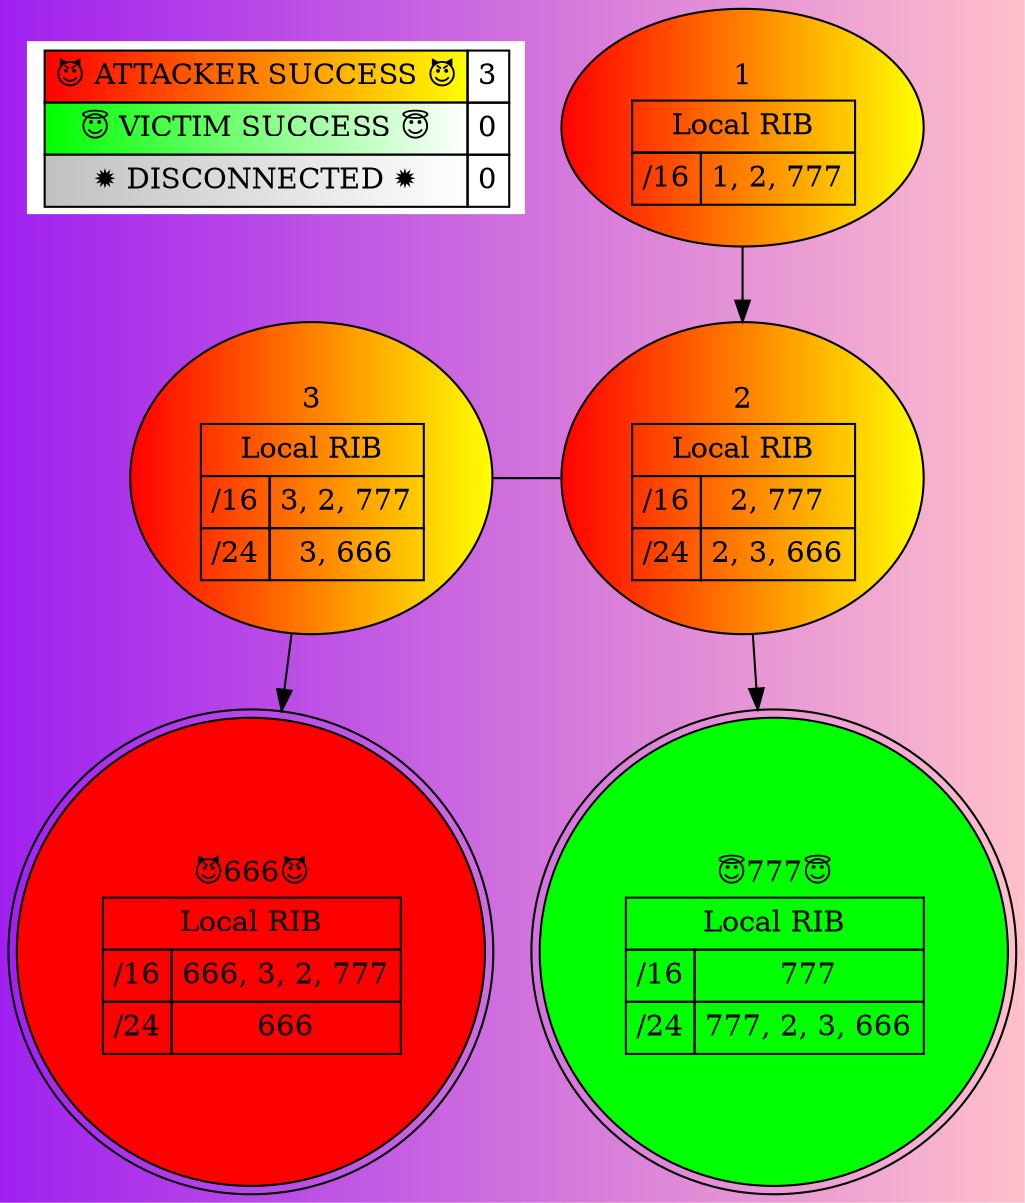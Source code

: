 digraph {
	bgcolor="purple:pink"
	Legend [label=<<TABLE BORDER="0" CELLBORDER="1" CELLSPACING="0" CELLPADDING="4">
                      <TR>
                        <TD BGCOLOR="red:yellow">&#128520; ATTACKER SUCCESS &#128520;</TD>
                        <TD>3</TD>
                      </TR>
                      <TR>
                        <TD BGCOLOR="green:white">&#128519; VICTIM SUCCESS &#128519;</TD>
                        <TD>0</TD>
                      </TR>
                      <TR>
                        <TD BGCOLOR="grey:white">&#10041; DISCONNECTED &#10041;</TD>
                        <TD>0</TD>
                      </TR>
                    </TABLE>> color=black fillcolor=white shape=plaintext style=filled]
	1 [label=<
                    <TABLE BORDER="0" CELLBORDER="1" CELLSPACING="0" CELLPADDING="4">
                      <TR>
                        <TD COLSPAN="3" BORDER="0">1</TD>
                      </TR><TR>
                    <TD COLSPAN="3">Local RIB</TD>
                  </TR><TR>
                        <TD>/16</TD>
                        <TD>1, 2, 777</TD>
                      </TR></TABLE>> color=black fillcolor="red:yellow" style=filled]
	2 [label=<
                    <TABLE BORDER="0" CELLBORDER="1" CELLSPACING="0" CELLPADDING="4">
                      <TR>
                        <TD COLSPAN="3" BORDER="0">2</TD>
                      </TR><TR>
                    <TD COLSPAN="3">Local RIB</TD>
                  </TR><TR>
                        <TD>/16</TD>
                        <TD>2, 777</TD>
                      </TR><TR>
                        <TD>/24</TD>
                        <TD>2, 3, 666</TD>
                      </TR></TABLE>> color=black fillcolor="red:yellow" style=filled]
	3 [label=<
                    <TABLE BORDER="0" CELLBORDER="1" CELLSPACING="0" CELLPADDING="4">
                      <TR>
                        <TD COLSPAN="3" BORDER="0">3</TD>
                      </TR><TR>
                    <TD COLSPAN="3">Local RIB</TD>
                  </TR><TR>
                        <TD>/16</TD>
                        <TD>3, 2, 777</TD>
                      </TR><TR>
                        <TD>/24</TD>
                        <TD>3, 666</TD>
                      </TR></TABLE>> color=black fillcolor="red:yellow" style=filled]
	666 [label=<
                    <TABLE BORDER="0" CELLBORDER="1" CELLSPACING="0" CELLPADDING="4">
                      <TR>
                        <TD COLSPAN="3" BORDER="0">&#128520;666&#128520;</TD>
                      </TR><TR>
                    <TD COLSPAN="3">Local RIB</TD>
                  </TR><TR>
                        <TD>/16</TD>
                        <TD>666, 3, 2, 777</TD>
                      </TR><TR>
                        <TD>/24</TD>
                        <TD>666</TD>
                      </TR></TABLE>> color=black fillcolor=red shape=doublecircle style=filled]
	777 [label=<
                    <TABLE BORDER="0" CELLBORDER="1" CELLSPACING="0" CELLPADDING="4">
                      <TR>
                        <TD COLSPAN="3" BORDER="0">&#128519;777&#128519;</TD>
                      </TR><TR>
                    <TD COLSPAN="3">Local RIB</TD>
                  </TR><TR>
                        <TD>/16</TD>
                        <TD>777</TD>
                      </TR><TR>
                        <TD>/24</TD>
                        <TD>777, 2, 3, 666</TD>
                      </TR></TABLE>> color=black fillcolor=green shape=doublecircle style=filled]
	1 -> 2
	2 -> 777
	3 -> 666
	3 -> 2 [dir=none]
	subgraph Propagation_rank_0 {
		rank=same
		666
		777
	}
	subgraph Propagation_rank_1 {
		rank=same
		2
		3
	}
	subgraph Propagation_rank_2 {
		rank=same
		1
	}
}
